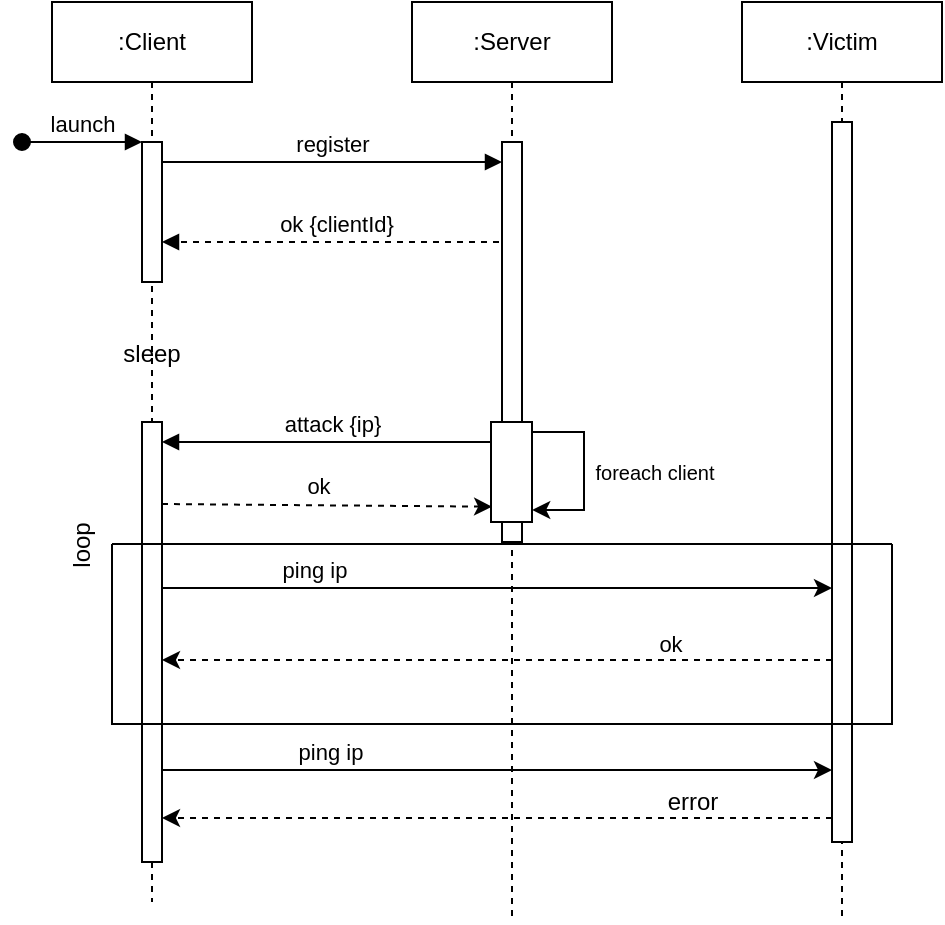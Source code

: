 <mxfile version="21.7.5" type="device">
  <diagram name="Page-1" id="2YBvvXClWsGukQMizWep">
    <mxGraphModel dx="960" dy="573" grid="1" gridSize="10" guides="1" tooltips="1" connect="1" arrows="1" fold="1" page="1" pageScale="1" pageWidth="850" pageHeight="1100" math="0" shadow="0">
      <root>
        <mxCell id="0" />
        <mxCell id="1" parent="0" />
        <mxCell id="aM9ryv3xv72pqoxQDRHE-1" value=":Client" style="shape=umlLifeline;perimeter=lifelinePerimeter;whiteSpace=wrap;html=1;container=0;dropTarget=0;collapsible=0;recursiveResize=0;outlineConnect=0;portConstraint=eastwest;newEdgeStyle={&quot;edgeStyle&quot;:&quot;elbowEdgeStyle&quot;,&quot;elbow&quot;:&quot;vertical&quot;,&quot;curved&quot;:0,&quot;rounded&quot;:0};" parent="1" vertex="1">
          <mxGeometry x="40" y="40" width="100" height="450" as="geometry" />
        </mxCell>
        <mxCell id="aM9ryv3xv72pqoxQDRHE-3" value="launch" style="html=1;verticalAlign=bottom;startArrow=oval;endArrow=block;startSize=8;edgeStyle=elbowEdgeStyle;elbow=vertical;curved=0;rounded=0;" parent="aM9ryv3xv72pqoxQDRHE-1" target="aM9ryv3xv72pqoxQDRHE-2" edge="1">
          <mxGeometry relative="1" as="geometry">
            <mxPoint x="-15" y="70" as="sourcePoint" />
          </mxGeometry>
        </mxCell>
        <mxCell id="aM9ryv3xv72pqoxQDRHE-2" value="" style="html=1;points=[];perimeter=orthogonalPerimeter;outlineConnect=0;targetShapes=umlLifeline;portConstraint=eastwest;newEdgeStyle={&quot;edgeStyle&quot;:&quot;elbowEdgeStyle&quot;,&quot;elbow&quot;:&quot;vertical&quot;,&quot;curved&quot;:0,&quot;rounded&quot;:0};" parent="aM9ryv3xv72pqoxQDRHE-1" vertex="1">
          <mxGeometry x="45" y="70" width="10" height="70" as="geometry" />
        </mxCell>
        <mxCell id="-j2qlWxxEFGfIOOTAzPW-7" value="" style="html=1;points=[];perimeter=orthogonalPerimeter;outlineConnect=0;targetShapes=umlLifeline;portConstraint=eastwest;newEdgeStyle={&quot;edgeStyle&quot;:&quot;elbowEdgeStyle&quot;,&quot;elbow&quot;:&quot;vertical&quot;,&quot;curved&quot;:0,&quot;rounded&quot;:0};" parent="aM9ryv3xv72pqoxQDRHE-1" vertex="1">
          <mxGeometry x="45" y="210" width="10" height="220" as="geometry" />
        </mxCell>
        <mxCell id="aM9ryv3xv72pqoxQDRHE-7" value="register" style="html=1;verticalAlign=bottom;endArrow=block;edgeStyle=elbowEdgeStyle;elbow=vertical;curved=0;rounded=0;" parent="1" source="aM9ryv3xv72pqoxQDRHE-2" target="aM9ryv3xv72pqoxQDRHE-6" edge="1">
          <mxGeometry relative="1" as="geometry">
            <mxPoint x="195" y="130" as="sourcePoint" />
            <Array as="points">
              <mxPoint x="180" y="120" />
            </Array>
          </mxGeometry>
        </mxCell>
        <mxCell id="-j2qlWxxEFGfIOOTAzPW-1" value="ok {clientId}" style="html=1;verticalAlign=bottom;endArrow=block;edgeStyle=elbowEdgeStyle;elbow=vertical;curved=0;rounded=0;dashed=1;" parent="1" target="aM9ryv3xv72pqoxQDRHE-2" edge="1">
          <mxGeometry relative="1" as="geometry">
            <mxPoint x="269.5" y="160" as="sourcePoint" />
            <Array as="points">
              <mxPoint x="190" y="160" />
            </Array>
            <mxPoint x="100" y="160" as="targetPoint" />
          </mxGeometry>
        </mxCell>
        <mxCell id="-j2qlWxxEFGfIOOTAzPW-3" value=":Victim" style="shape=umlLifeline;perimeter=lifelinePerimeter;whiteSpace=wrap;html=1;container=0;dropTarget=0;collapsible=0;recursiveResize=0;outlineConnect=0;portConstraint=eastwest;newEdgeStyle={&quot;edgeStyle&quot;:&quot;elbowEdgeStyle&quot;,&quot;elbow&quot;:&quot;vertical&quot;,&quot;curved&quot;:0,&quot;rounded&quot;:0};" parent="1" vertex="1">
          <mxGeometry x="385" y="40" width="100" height="460" as="geometry" />
        </mxCell>
        <mxCell id="-j2qlWxxEFGfIOOTAzPW-4" value="" style="html=1;points=[];perimeter=orthogonalPerimeter;outlineConnect=0;targetShapes=umlLifeline;portConstraint=eastwest;newEdgeStyle={&quot;edgeStyle&quot;:&quot;elbowEdgeStyle&quot;,&quot;elbow&quot;:&quot;vertical&quot;,&quot;curved&quot;:0,&quot;rounded&quot;:0};" parent="-j2qlWxxEFGfIOOTAzPW-3" vertex="1">
          <mxGeometry x="45" y="60" width="10" height="360" as="geometry" />
        </mxCell>
        <mxCell id="aM9ryv3xv72pqoxQDRHE-5" value=":Server" style="shape=umlLifeline;perimeter=lifelinePerimeter;whiteSpace=wrap;html=1;container=0;dropTarget=0;collapsible=0;recursiveResize=0;outlineConnect=0;portConstraint=eastwest;newEdgeStyle={&quot;edgeStyle&quot;:&quot;elbowEdgeStyle&quot;,&quot;elbow&quot;:&quot;vertical&quot;,&quot;curved&quot;:0,&quot;rounded&quot;:0};" parent="1" vertex="1">
          <mxGeometry x="220" y="40" width="100" height="460" as="geometry" />
        </mxCell>
        <mxCell id="aM9ryv3xv72pqoxQDRHE-6" value="" style="html=1;points=[];perimeter=orthogonalPerimeter;outlineConnect=0;targetShapes=umlLifeline;portConstraint=eastwest;newEdgeStyle={&quot;edgeStyle&quot;:&quot;elbowEdgeStyle&quot;,&quot;elbow&quot;:&quot;vertical&quot;,&quot;curved&quot;:0,&quot;rounded&quot;:0};" parent="aM9ryv3xv72pqoxQDRHE-5" vertex="1">
          <mxGeometry x="45" y="70" width="10" height="200" as="geometry" />
        </mxCell>
        <mxCell id="-j2qlWxxEFGfIOOTAzPW-6" value="sleep" style="text;html=1;strokeColor=none;fillColor=none;align=center;verticalAlign=middle;whiteSpace=wrap;rounded=0;" parent="1" vertex="1">
          <mxGeometry x="60" y="201" width="60" height="30" as="geometry" />
        </mxCell>
        <mxCell id="-j2qlWxxEFGfIOOTAzPW-8" value="attack {ip}" style="html=1;verticalAlign=bottom;endArrow=block;edgeStyle=elbowEdgeStyle;elbow=vertical;curved=0;rounded=0;" parent="1" target="-j2qlWxxEFGfIOOTAzPW-7" edge="1">
          <mxGeometry relative="1" as="geometry">
            <mxPoint x="264.5" y="260" as="sourcePoint" />
            <Array as="points">
              <mxPoint x="185" y="260" />
            </Array>
            <mxPoint x="100" y="260" as="targetPoint" />
          </mxGeometry>
        </mxCell>
        <mxCell id="-j2qlWxxEFGfIOOTAzPW-10" value="" style="swimlane;startSize=0;" parent="1" vertex="1">
          <mxGeometry x="70" y="311" width="390" height="90" as="geometry" />
        </mxCell>
        <mxCell id="-j2qlWxxEFGfIOOTAzPW-11" value="" style="endArrow=classic;html=1;rounded=0;" parent="1" edge="1">
          <mxGeometry width="50" height="50" relative="1" as="geometry">
            <mxPoint x="95" y="333" as="sourcePoint" />
            <mxPoint x="430" y="333" as="targetPoint" />
          </mxGeometry>
        </mxCell>
        <mxCell id="-j2qlWxxEFGfIOOTAzPW-12" value="ping ip" style="edgeLabel;html=1;align=center;verticalAlign=middle;resizable=0;points=[];" parent="-j2qlWxxEFGfIOOTAzPW-11" vertex="1" connectable="0">
          <mxGeometry x="-0.207" y="2" relative="1" as="geometry">
            <mxPoint x="-57" y="-7" as="offset" />
          </mxGeometry>
        </mxCell>
        <mxCell id="-j2qlWxxEFGfIOOTAzPW-13" value="" style="endArrow=classic;html=1;rounded=0;dashed=1;" parent="1" edge="1">
          <mxGeometry width="50" height="50" relative="1" as="geometry">
            <mxPoint x="430" y="369" as="sourcePoint" />
            <mxPoint x="95" y="369" as="targetPoint" />
          </mxGeometry>
        </mxCell>
        <mxCell id="-j2qlWxxEFGfIOOTAzPW-14" value="ok" style="edgeLabel;html=1;align=center;verticalAlign=middle;resizable=0;points=[];" parent="-j2qlWxxEFGfIOOTAzPW-13" vertex="1" connectable="0">
          <mxGeometry x="-0.472" relative="1" as="geometry">
            <mxPoint x="7" y="-8" as="offset" />
          </mxGeometry>
        </mxCell>
        <mxCell id="-j2qlWxxEFGfIOOTAzPW-15" value="" style="endArrow=classic;html=1;rounded=0;" parent="1" edge="1">
          <mxGeometry width="50" height="50" relative="1" as="geometry">
            <mxPoint x="95" y="424" as="sourcePoint" />
            <mxPoint x="430" y="424" as="targetPoint" />
          </mxGeometry>
        </mxCell>
        <mxCell id="-j2qlWxxEFGfIOOTAzPW-17" value="ping ip" style="edgeLabel;html=1;align=center;verticalAlign=middle;resizable=0;points=[];" parent="-j2qlWxxEFGfIOOTAzPW-15" vertex="1" connectable="0">
          <mxGeometry x="-0.502" y="2" relative="1" as="geometry">
            <mxPoint y="-7" as="offset" />
          </mxGeometry>
        </mxCell>
        <mxCell id="-j2qlWxxEFGfIOOTAzPW-16" value="" style="endArrow=classic;html=1;rounded=0;dashed=1;" parent="1" edge="1">
          <mxGeometry width="50" height="50" relative="1" as="geometry">
            <mxPoint x="430" y="448" as="sourcePoint" />
            <mxPoint x="95" y="448" as="targetPoint" />
          </mxGeometry>
        </mxCell>
        <mxCell id="-j2qlWxxEFGfIOOTAzPW-18" value="error" style="text;html=1;align=center;verticalAlign=middle;resizable=0;points=[];autosize=1;strokeColor=none;fillColor=none;" parent="1" vertex="1">
          <mxGeometry x="335" y="425" width="50" height="30" as="geometry" />
        </mxCell>
        <mxCell id="-j2qlWxxEFGfIOOTAzPW-19" value="loop" style="text;html=1;align=center;verticalAlign=middle;resizable=0;points=[];autosize=1;strokeColor=none;fillColor=none;rotation=-90;" parent="1" vertex="1">
          <mxGeometry x="30" y="297" width="50" height="30" as="geometry" />
        </mxCell>
        <mxCell id="IE6PjD6yaV2h6dbW-6tK-1" value="" style="endArrow=classic;html=1;rounded=0;dashed=1;entryX=0.027;entryY=0.847;entryDx=0;entryDy=0;entryPerimeter=0;" edge="1" parent="1" target="IE6PjD6yaV2h6dbW-6tK-4">
          <mxGeometry width="50" height="50" relative="1" as="geometry">
            <mxPoint x="95" y="291" as="sourcePoint" />
            <mxPoint x="265.0" y="291" as="targetPoint" />
          </mxGeometry>
        </mxCell>
        <mxCell id="IE6PjD6yaV2h6dbW-6tK-2" value="ok" style="edgeLabel;html=1;align=center;verticalAlign=middle;resizable=0;points=[];" vertex="1" connectable="0" parent="IE6PjD6yaV2h6dbW-6tK-1">
          <mxGeometry x="-0.139" y="-1" relative="1" as="geometry">
            <mxPoint x="7" y="-11" as="offset" />
          </mxGeometry>
        </mxCell>
        <mxCell id="IE6PjD6yaV2h6dbW-6tK-4" value="" style="rounded=0;whiteSpace=wrap;html=1;" vertex="1" parent="1">
          <mxGeometry x="259.5" y="250" width="20.5" height="50" as="geometry" />
        </mxCell>
        <mxCell id="IE6PjD6yaV2h6dbW-6tK-6" style="edgeStyle=orthogonalEdgeStyle;rounded=0;orthogonalLoop=1;jettySize=auto;html=1;entryX=0.971;entryY=0.911;entryDx=0;entryDy=0;entryPerimeter=0;" edge="1" parent="1">
          <mxGeometry relative="1" as="geometry">
            <mxPoint x="280" y="260" as="sourcePoint" />
            <mxPoint x="280.13" y="293.55" as="targetPoint" />
            <Array as="points">
              <mxPoint x="306" y="255" />
              <mxPoint x="306" y="294" />
              <mxPoint x="280" y="294" />
            </Array>
          </mxGeometry>
        </mxCell>
        <mxCell id="IE6PjD6yaV2h6dbW-6tK-7" value="&lt;span style=&quot;font-size: 10px;&quot;&gt;foreach client&lt;/span&gt;" style="text;html=1;align=center;verticalAlign=middle;resizable=0;points=[];autosize=1;strokeColor=none;fillColor=none;" vertex="1" parent="1">
          <mxGeometry x="301" y="260" width="80" height="30" as="geometry" />
        </mxCell>
      </root>
    </mxGraphModel>
  </diagram>
</mxfile>
